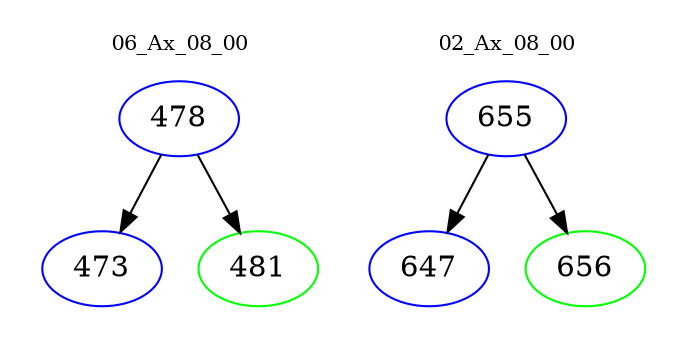 digraph{
subgraph cluster_0 {
color = white
label = "06_Ax_08_00";
fontsize=10;
T0_478 [label="478", color="blue"]
T0_478 -> T0_473 [color="black"]
T0_473 [label="473", color="blue"]
T0_478 -> T0_481 [color="black"]
T0_481 [label="481", color="green"]
}
subgraph cluster_1 {
color = white
label = "02_Ax_08_00";
fontsize=10;
T1_655 [label="655", color="blue"]
T1_655 -> T1_647 [color="black"]
T1_647 [label="647", color="blue"]
T1_655 -> T1_656 [color="black"]
T1_656 [label="656", color="green"]
}
}
